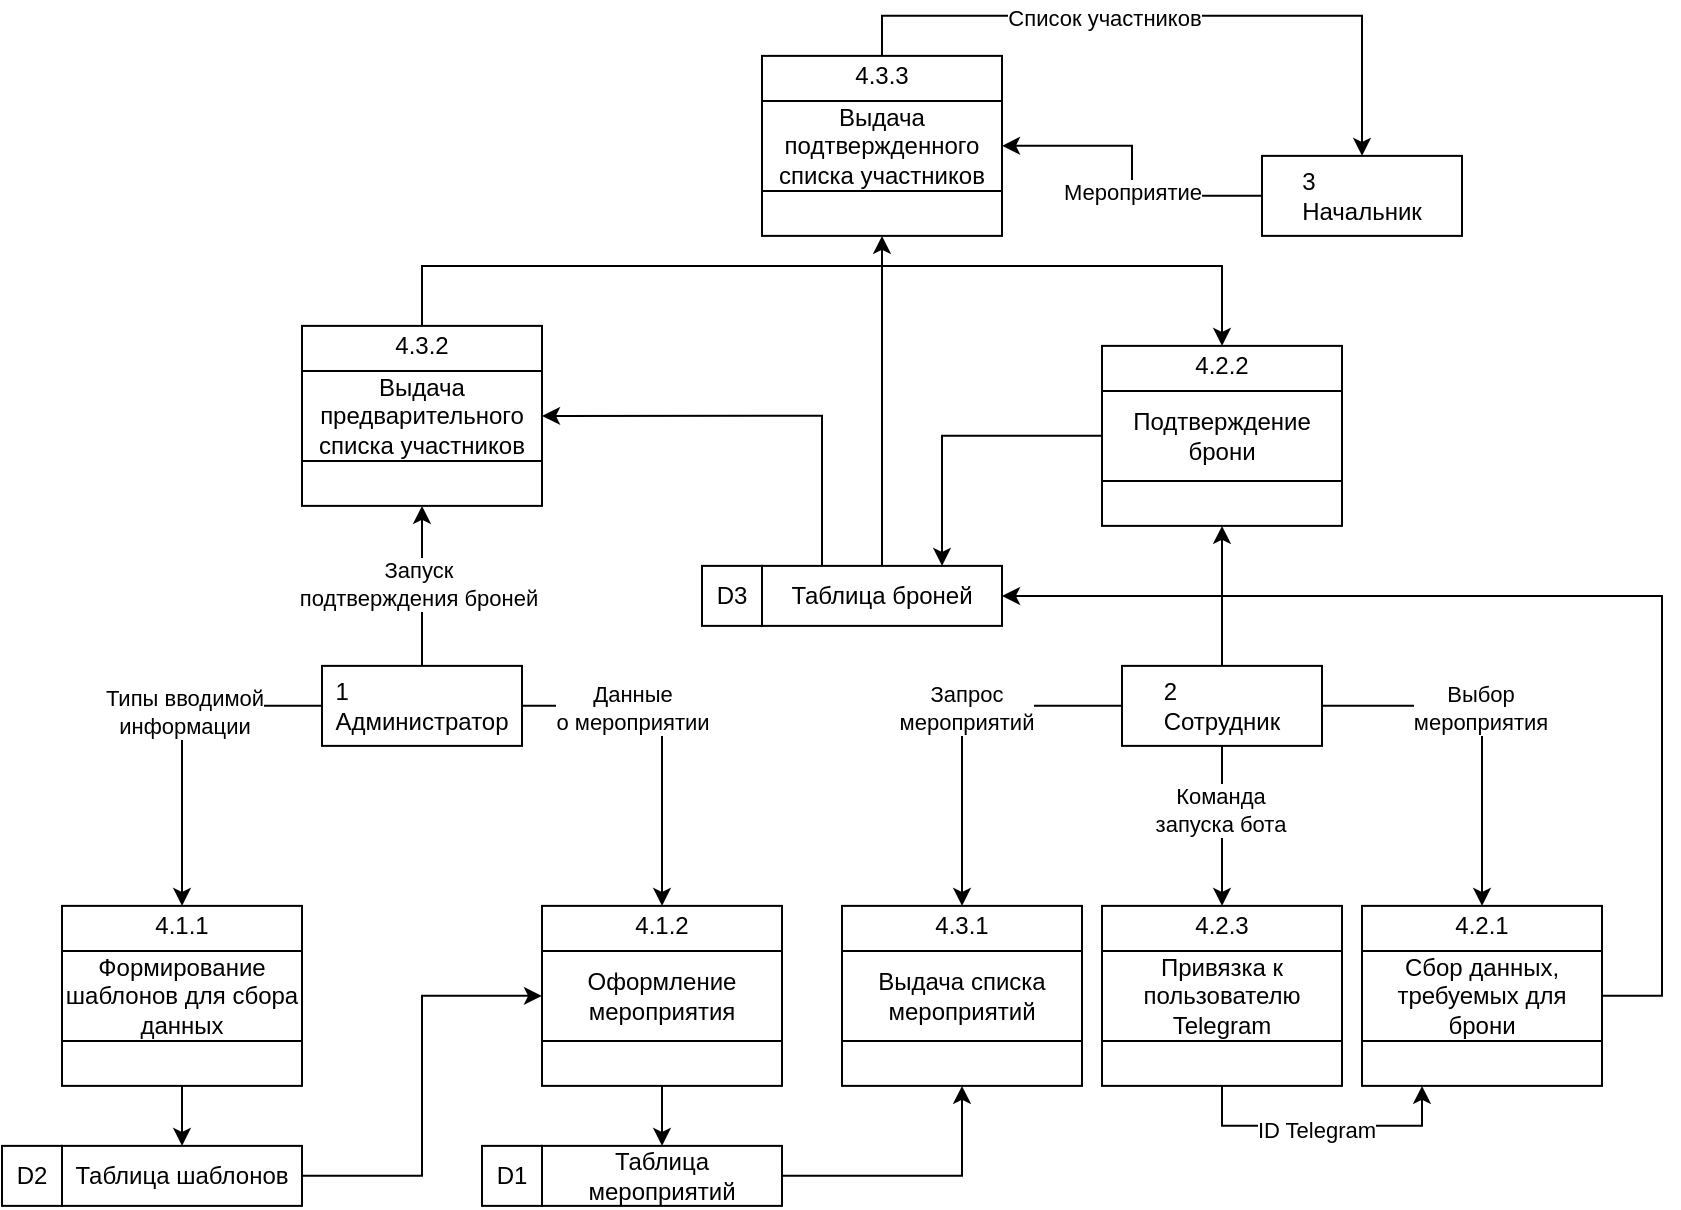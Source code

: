<mxfile version="21.6.8" type="device">
  <diagram name="Страница — 1" id="EjiOxU1YXxiJac-Q3kVe">
    <mxGraphModel dx="1219" dy="1548" grid="1" gridSize="10" guides="1" tooltips="1" connect="1" arrows="1" fold="1" page="1" pageScale="1" pageWidth="1169" pageHeight="826" math="0" shadow="0">
      <root>
        <mxCell id="0" />
        <mxCell id="1" parent="0" />
        <mxCell id="3zJT7lvPULe8KC8x3J2Z-90" value="" style="group" parent="1" vertex="1" connectable="0">
          <mxGeometry x="240" y="-605.06" width="120" height="90" as="geometry" />
        </mxCell>
        <mxCell id="3zJT7lvPULe8KC8x3J2Z-91" value="Выдача предварительного списка участников" style="rounded=0;whiteSpace=wrap;html=1;" parent="3zJT7lvPULe8KC8x3J2Z-90" vertex="1">
          <mxGeometry width="120" height="90" as="geometry" />
        </mxCell>
        <mxCell id="3zJT7lvPULe8KC8x3J2Z-92" value="" style="endArrow=none;html=1;rounded=0;entryX=1;entryY=0.25;entryDx=0;entryDy=0;exitX=0;exitY=0.25;exitDx=0;exitDy=0;" parent="3zJT7lvPULe8KC8x3J2Z-90" source="3zJT7lvPULe8KC8x3J2Z-91" target="3zJT7lvPULe8KC8x3J2Z-91" edge="1">
          <mxGeometry width="50" height="50" relative="1" as="geometry">
            <mxPoint x="20" y="20" as="sourcePoint" />
            <mxPoint x="140" y="20" as="targetPoint" />
          </mxGeometry>
        </mxCell>
        <mxCell id="3zJT7lvPULe8KC8x3J2Z-93" value="" style="endArrow=none;html=1;rounded=0;entryX=1;entryY=0.75;entryDx=0;entryDy=0;exitX=0;exitY=0.75;exitDx=0;exitDy=0;" parent="3zJT7lvPULe8KC8x3J2Z-90" source="3zJT7lvPULe8KC8x3J2Z-91" target="3zJT7lvPULe8KC8x3J2Z-91" edge="1">
          <mxGeometry width="50" height="50" relative="1" as="geometry">
            <mxPoint x="20" y="50" as="sourcePoint" />
            <mxPoint x="140" y="50" as="targetPoint" />
          </mxGeometry>
        </mxCell>
        <mxCell id="3zJT7lvPULe8KC8x3J2Z-94" value="4.3.2" style="text;html=1;strokeColor=none;fillColor=none;align=center;verticalAlign=middle;whiteSpace=wrap;rounded=0;" parent="3zJT7lvPULe8KC8x3J2Z-90" vertex="1">
          <mxGeometry width="120" height="20" as="geometry" />
        </mxCell>
        <mxCell id="3zJT7lvPULe8KC8x3J2Z-85" value="" style="group" parent="1" vertex="1" connectable="0">
          <mxGeometry x="510" y="-315.06" width="120" height="90" as="geometry" />
        </mxCell>
        <mxCell id="3zJT7lvPULe8KC8x3J2Z-86" value="Выдача списка мероприятий" style="rounded=0;whiteSpace=wrap;html=1;" parent="3zJT7lvPULe8KC8x3J2Z-85" vertex="1">
          <mxGeometry width="120" height="90" as="geometry" />
        </mxCell>
        <mxCell id="3zJT7lvPULe8KC8x3J2Z-87" value="" style="endArrow=none;html=1;rounded=0;entryX=1;entryY=0.25;entryDx=0;entryDy=0;exitX=0;exitY=0.25;exitDx=0;exitDy=0;" parent="3zJT7lvPULe8KC8x3J2Z-85" source="3zJT7lvPULe8KC8x3J2Z-86" target="3zJT7lvPULe8KC8x3J2Z-86" edge="1">
          <mxGeometry width="50" height="50" relative="1" as="geometry">
            <mxPoint x="20" y="20" as="sourcePoint" />
            <mxPoint x="140" y="20" as="targetPoint" />
          </mxGeometry>
        </mxCell>
        <mxCell id="3zJT7lvPULe8KC8x3J2Z-88" value="" style="endArrow=none;html=1;rounded=0;entryX=1;entryY=0.75;entryDx=0;entryDy=0;exitX=0;exitY=0.75;exitDx=0;exitDy=0;" parent="3zJT7lvPULe8KC8x3J2Z-85" source="3zJT7lvPULe8KC8x3J2Z-86" target="3zJT7lvPULe8KC8x3J2Z-86" edge="1">
          <mxGeometry width="50" height="50" relative="1" as="geometry">
            <mxPoint x="20" y="50" as="sourcePoint" />
            <mxPoint x="140" y="50" as="targetPoint" />
          </mxGeometry>
        </mxCell>
        <mxCell id="3zJT7lvPULe8KC8x3J2Z-89" value="4.3.1" style="text;html=1;strokeColor=none;fillColor=none;align=center;verticalAlign=middle;whiteSpace=wrap;rounded=0;" parent="3zJT7lvPULe8KC8x3J2Z-85" vertex="1">
          <mxGeometry width="120" height="20" as="geometry" />
        </mxCell>
        <mxCell id="3zJT7lvPULe8KC8x3J2Z-80" value="" style="group" parent="1" vertex="1" connectable="0">
          <mxGeometry x="640" y="-315.06" width="120" height="90" as="geometry" />
        </mxCell>
        <mxCell id="3zJT7lvPULe8KC8x3J2Z-81" value="Привязка к пользователю Telegram" style="rounded=0;whiteSpace=wrap;html=1;" parent="3zJT7lvPULe8KC8x3J2Z-80" vertex="1">
          <mxGeometry width="120" height="90" as="geometry" />
        </mxCell>
        <mxCell id="3zJT7lvPULe8KC8x3J2Z-82" value="" style="endArrow=none;html=1;rounded=0;entryX=1;entryY=0.25;entryDx=0;entryDy=0;exitX=0;exitY=0.25;exitDx=0;exitDy=0;" parent="3zJT7lvPULe8KC8x3J2Z-80" source="3zJT7lvPULe8KC8x3J2Z-81" target="3zJT7lvPULe8KC8x3J2Z-81" edge="1">
          <mxGeometry width="50" height="50" relative="1" as="geometry">
            <mxPoint x="20" y="20" as="sourcePoint" />
            <mxPoint x="140" y="20" as="targetPoint" />
          </mxGeometry>
        </mxCell>
        <mxCell id="3zJT7lvPULe8KC8x3J2Z-83" value="" style="endArrow=none;html=1;rounded=0;entryX=1;entryY=0.75;entryDx=0;entryDy=0;exitX=0;exitY=0.75;exitDx=0;exitDy=0;" parent="3zJT7lvPULe8KC8x3J2Z-80" source="3zJT7lvPULe8KC8x3J2Z-81" target="3zJT7lvPULe8KC8x3J2Z-81" edge="1">
          <mxGeometry width="50" height="50" relative="1" as="geometry">
            <mxPoint x="20" y="50" as="sourcePoint" />
            <mxPoint x="140" y="50" as="targetPoint" />
          </mxGeometry>
        </mxCell>
        <mxCell id="3zJT7lvPULe8KC8x3J2Z-84" value="4.2.3" style="text;html=1;strokeColor=none;fillColor=none;align=center;verticalAlign=middle;whiteSpace=wrap;rounded=0;" parent="3zJT7lvPULe8KC8x3J2Z-80" vertex="1">
          <mxGeometry width="120" height="20" as="geometry" />
        </mxCell>
        <mxCell id="3zJT7lvPULe8KC8x3J2Z-75" value="" style="group" parent="1" vertex="1" connectable="0">
          <mxGeometry x="640" y="-595.06" width="120" height="90" as="geometry" />
        </mxCell>
        <mxCell id="3zJT7lvPULe8KC8x3J2Z-76" value="Подтверждение брони" style="rounded=0;whiteSpace=wrap;html=1;" parent="3zJT7lvPULe8KC8x3J2Z-75" vertex="1">
          <mxGeometry width="120" height="90" as="geometry" />
        </mxCell>
        <mxCell id="3zJT7lvPULe8KC8x3J2Z-77" value="" style="endArrow=none;html=1;rounded=0;entryX=1;entryY=0.25;entryDx=0;entryDy=0;exitX=0;exitY=0.25;exitDx=0;exitDy=0;" parent="3zJT7lvPULe8KC8x3J2Z-75" source="3zJT7lvPULe8KC8x3J2Z-76" target="3zJT7lvPULe8KC8x3J2Z-76" edge="1">
          <mxGeometry width="50" height="50" relative="1" as="geometry">
            <mxPoint x="20" y="20" as="sourcePoint" />
            <mxPoint x="140" y="20" as="targetPoint" />
          </mxGeometry>
        </mxCell>
        <mxCell id="3zJT7lvPULe8KC8x3J2Z-78" value="" style="endArrow=none;html=1;rounded=0;entryX=1;entryY=0.75;entryDx=0;entryDy=0;exitX=0;exitY=0.75;exitDx=0;exitDy=0;" parent="3zJT7lvPULe8KC8x3J2Z-75" source="3zJT7lvPULe8KC8x3J2Z-76" target="3zJT7lvPULe8KC8x3J2Z-76" edge="1">
          <mxGeometry width="50" height="50" relative="1" as="geometry">
            <mxPoint x="20" y="50" as="sourcePoint" />
            <mxPoint x="140" y="50" as="targetPoint" />
          </mxGeometry>
        </mxCell>
        <mxCell id="3zJT7lvPULe8KC8x3J2Z-79" value="4.2.2" style="text;html=1;strokeColor=none;fillColor=none;align=center;verticalAlign=middle;whiteSpace=wrap;rounded=0;" parent="3zJT7lvPULe8KC8x3J2Z-75" vertex="1">
          <mxGeometry width="120" height="20" as="geometry" />
        </mxCell>
        <mxCell id="3zJT7lvPULe8KC8x3J2Z-70" value="" style="group" parent="1" vertex="1" connectable="0">
          <mxGeometry x="770" y="-305.06" width="120" height="90" as="geometry" />
        </mxCell>
        <mxCell id="3zJT7lvPULe8KC8x3J2Z-71" value="Сбор данных, требуемых для брони" style="rounded=0;whiteSpace=wrap;html=1;" parent="3zJT7lvPULe8KC8x3J2Z-70" vertex="1">
          <mxGeometry y="-10" width="120" height="90" as="geometry" />
        </mxCell>
        <mxCell id="3zJT7lvPULe8KC8x3J2Z-72" value="" style="endArrow=none;html=1;rounded=0;entryX=1;entryY=0.25;entryDx=0;entryDy=0;exitX=0;exitY=0.25;exitDx=0;exitDy=0;" parent="3zJT7lvPULe8KC8x3J2Z-70" source="3zJT7lvPULe8KC8x3J2Z-71" target="3zJT7lvPULe8KC8x3J2Z-71" edge="1">
          <mxGeometry width="50" height="50" relative="1" as="geometry">
            <mxPoint x="20" y="10" as="sourcePoint" />
            <mxPoint x="140" y="10" as="targetPoint" />
          </mxGeometry>
        </mxCell>
        <mxCell id="3zJT7lvPULe8KC8x3J2Z-73" value="" style="endArrow=none;html=1;rounded=0;entryX=1;entryY=0.75;entryDx=0;entryDy=0;exitX=0;exitY=0.75;exitDx=0;exitDy=0;" parent="3zJT7lvPULe8KC8x3J2Z-70" source="3zJT7lvPULe8KC8x3J2Z-71" target="3zJT7lvPULe8KC8x3J2Z-71" edge="1">
          <mxGeometry width="50" height="50" relative="1" as="geometry">
            <mxPoint x="20" y="40" as="sourcePoint" />
            <mxPoint x="140" y="40" as="targetPoint" />
          </mxGeometry>
        </mxCell>
        <mxCell id="3zJT7lvPULe8KC8x3J2Z-74" value="4.2.1" style="text;html=1;strokeColor=none;fillColor=none;align=center;verticalAlign=middle;whiteSpace=wrap;rounded=0;" parent="3zJT7lvPULe8KC8x3J2Z-70" vertex="1">
          <mxGeometry y="-10" width="120" height="20" as="geometry" />
        </mxCell>
        <mxCell id="3zJT7lvPULe8KC8x3J2Z-29" value="" style="group" parent="1" vertex="1" connectable="0">
          <mxGeometry x="440" y="-485.06" width="150" height="30" as="geometry" />
        </mxCell>
        <mxCell id="3zJT7lvPULe8KC8x3J2Z-30" value="Таблица броней" style="rounded=0;whiteSpace=wrap;html=1;" parent="3zJT7lvPULe8KC8x3J2Z-29" vertex="1">
          <mxGeometry x="30" width="120" height="30" as="geometry" />
        </mxCell>
        <mxCell id="3zJT7lvPULe8KC8x3J2Z-31" value="D3" style="rounded=0;whiteSpace=wrap;html=1;" parent="3zJT7lvPULe8KC8x3J2Z-29" vertex="1">
          <mxGeometry width="30" height="30" as="geometry" />
        </mxCell>
        <mxCell id="3zJT7lvPULe8KC8x3J2Z-95" value="" style="group" parent="1" vertex="1" connectable="0">
          <mxGeometry x="470" y="-740.06" width="120" height="90" as="geometry" />
        </mxCell>
        <mxCell id="3zJT7lvPULe8KC8x3J2Z-96" value="Выдача подтвержденного списка участников" style="rounded=0;whiteSpace=wrap;html=1;" parent="3zJT7lvPULe8KC8x3J2Z-95" vertex="1">
          <mxGeometry width="120" height="90" as="geometry" />
        </mxCell>
        <mxCell id="3zJT7lvPULe8KC8x3J2Z-97" value="" style="endArrow=none;html=1;rounded=0;entryX=1;entryY=0.25;entryDx=0;entryDy=0;exitX=0;exitY=0.25;exitDx=0;exitDy=0;" parent="3zJT7lvPULe8KC8x3J2Z-95" source="3zJT7lvPULe8KC8x3J2Z-96" target="3zJT7lvPULe8KC8x3J2Z-96" edge="1">
          <mxGeometry width="50" height="50" relative="1" as="geometry">
            <mxPoint x="20" y="20" as="sourcePoint" />
            <mxPoint x="140" y="20" as="targetPoint" />
          </mxGeometry>
        </mxCell>
        <mxCell id="3zJT7lvPULe8KC8x3J2Z-98" value="" style="endArrow=none;html=1;rounded=0;entryX=1;entryY=0.75;entryDx=0;entryDy=0;exitX=0;exitY=0.75;exitDx=0;exitDy=0;" parent="3zJT7lvPULe8KC8x3J2Z-95" source="3zJT7lvPULe8KC8x3J2Z-96" target="3zJT7lvPULe8KC8x3J2Z-96" edge="1">
          <mxGeometry width="50" height="50" relative="1" as="geometry">
            <mxPoint x="20" y="50" as="sourcePoint" />
            <mxPoint x="140" y="50" as="targetPoint" />
          </mxGeometry>
        </mxCell>
        <mxCell id="3zJT7lvPULe8KC8x3J2Z-99" value="4.3.3" style="text;html=1;strokeColor=none;fillColor=none;align=center;verticalAlign=middle;whiteSpace=wrap;rounded=0;" parent="3zJT7lvPULe8KC8x3J2Z-95" vertex="1">
          <mxGeometry width="120" height="20" as="geometry" />
        </mxCell>
        <mxCell id="mPwsB4DfdpKxZPaKuMAM-30" style="edgeStyle=orthogonalEdgeStyle;rounded=0;orthogonalLoop=1;jettySize=auto;html=1;" edge="1" parent="1" source="3zJT7lvPULe8KC8x3J2Z-15" target="3zJT7lvPULe8KC8x3J2Z-96">
          <mxGeometry relative="1" as="geometry" />
        </mxCell>
        <mxCell id="mPwsB4DfdpKxZPaKuMAM-35" value="Мероприятие" style="edgeLabel;html=1;align=center;verticalAlign=middle;resizable=0;points=[];" vertex="1" connectable="0" parent="mPwsB4DfdpKxZPaKuMAM-30">
          <mxGeometry x="-0.134" relative="1" as="geometry">
            <mxPoint as="offset" />
          </mxGeometry>
        </mxCell>
        <mxCell id="3zJT7lvPULe8KC8x3J2Z-15" value="&lt;div style=&quot;text-align: left;&quot;&gt;3&lt;/div&gt;Начальник" style="rounded=0;whiteSpace=wrap;html=1;" parent="1" vertex="1">
          <mxGeometry x="720" y="-690.06" width="100" height="40" as="geometry" />
        </mxCell>
        <mxCell id="3zJT7lvPULe8KC8x3J2Z-28" value="" style="group" parent="1" vertex="1" connectable="0">
          <mxGeometry x="330" y="-195.06" width="150" height="30" as="geometry" />
        </mxCell>
        <mxCell id="3zJT7lvPULe8KC8x3J2Z-26" value="Таблица мероприятий" style="rounded=0;whiteSpace=wrap;html=1;" parent="3zJT7lvPULe8KC8x3J2Z-28" vertex="1">
          <mxGeometry x="30" width="120" height="30" as="geometry" />
        </mxCell>
        <mxCell id="3zJT7lvPULe8KC8x3J2Z-27" value="D1" style="rounded=0;whiteSpace=wrap;html=1;" parent="3zJT7lvPULe8KC8x3J2Z-28" vertex="1">
          <mxGeometry width="30" height="30" as="geometry" />
        </mxCell>
        <mxCell id="mPwsB4DfdpKxZPaKuMAM-6" style="edgeStyle=orthogonalEdgeStyle;rounded=0;orthogonalLoop=1;jettySize=auto;html=1;" edge="1" parent="1" source="3zJT7lvPULe8KC8x3J2Z-14" target="3zJT7lvPULe8KC8x3J2Z-81">
          <mxGeometry relative="1" as="geometry" />
        </mxCell>
        <mxCell id="mPwsB4DfdpKxZPaKuMAM-9" value="Команда&lt;br&gt;запуска бота" style="edgeLabel;html=1;align=center;verticalAlign=middle;resizable=0;points=[];" vertex="1" connectable="0" parent="mPwsB4DfdpKxZPaKuMAM-6">
          <mxGeometry x="-0.176" y="-1" relative="1" as="geometry">
            <mxPoint y="-1" as="offset" />
          </mxGeometry>
        </mxCell>
        <mxCell id="mPwsB4DfdpKxZPaKuMAM-7" style="edgeStyle=orthogonalEdgeStyle;rounded=0;orthogonalLoop=1;jettySize=auto;html=1;" edge="1" parent="1" source="3zJT7lvPULe8KC8x3J2Z-14" target="3zJT7lvPULe8KC8x3J2Z-86">
          <mxGeometry relative="1" as="geometry" />
        </mxCell>
        <mxCell id="mPwsB4DfdpKxZPaKuMAM-10" value="Запрос&lt;br&gt;мероприятий" style="edgeLabel;html=1;align=center;verticalAlign=middle;resizable=0;points=[];" vertex="1" connectable="0" parent="mPwsB4DfdpKxZPaKuMAM-7">
          <mxGeometry x="-0.126" y="1" relative="1" as="geometry">
            <mxPoint as="offset" />
          </mxGeometry>
        </mxCell>
        <mxCell id="mPwsB4DfdpKxZPaKuMAM-12" style="edgeStyle=orthogonalEdgeStyle;rounded=0;orthogonalLoop=1;jettySize=auto;html=1;" edge="1" parent="1" source="3zJT7lvPULe8KC8x3J2Z-14" target="3zJT7lvPULe8KC8x3J2Z-71">
          <mxGeometry relative="1" as="geometry" />
        </mxCell>
        <mxCell id="mPwsB4DfdpKxZPaKuMAM-16" value="Выбор&lt;br&gt;мероприятия" style="edgeLabel;html=1;align=center;verticalAlign=middle;resizable=0;points=[];" vertex="1" connectable="0" parent="mPwsB4DfdpKxZPaKuMAM-12">
          <mxGeometry x="-0.123" y="-1" relative="1" as="geometry">
            <mxPoint as="offset" />
          </mxGeometry>
        </mxCell>
        <mxCell id="mPwsB4DfdpKxZPaKuMAM-27" style="edgeStyle=orthogonalEdgeStyle;rounded=0;orthogonalLoop=1;jettySize=auto;html=1;" edge="1" parent="1" source="3zJT7lvPULe8KC8x3J2Z-14" target="3zJT7lvPULe8KC8x3J2Z-76">
          <mxGeometry relative="1" as="geometry" />
        </mxCell>
        <mxCell id="3zJT7lvPULe8KC8x3J2Z-14" value="&lt;div style=&quot;text-align: left;&quot;&gt;2&lt;/div&gt;Сотрудник" style="rounded=0;whiteSpace=wrap;html=1;" parent="1" vertex="1">
          <mxGeometry x="650" y="-435.06" width="100" height="40" as="geometry" />
        </mxCell>
        <mxCell id="3zJT7lvPULe8KC8x3J2Z-55" value="" style="group" parent="1" vertex="1" connectable="0">
          <mxGeometry x="360" y="-315.06" width="120" height="90" as="geometry" />
        </mxCell>
        <mxCell id="3zJT7lvPULe8KC8x3J2Z-56" value="Оформление мероприятия" style="rounded=0;whiteSpace=wrap;html=1;" parent="3zJT7lvPULe8KC8x3J2Z-55" vertex="1">
          <mxGeometry width="120" height="90" as="geometry" />
        </mxCell>
        <mxCell id="3zJT7lvPULe8KC8x3J2Z-57" value="" style="endArrow=none;html=1;rounded=0;entryX=1;entryY=0.25;entryDx=0;entryDy=0;exitX=0;exitY=0.25;exitDx=0;exitDy=0;" parent="3zJT7lvPULe8KC8x3J2Z-55" source="3zJT7lvPULe8KC8x3J2Z-56" target="3zJT7lvPULe8KC8x3J2Z-56" edge="1">
          <mxGeometry width="50" height="50" relative="1" as="geometry">
            <mxPoint x="20" y="20" as="sourcePoint" />
            <mxPoint x="140" y="20" as="targetPoint" />
          </mxGeometry>
        </mxCell>
        <mxCell id="3zJT7lvPULe8KC8x3J2Z-58" value="" style="endArrow=none;html=1;rounded=0;entryX=1;entryY=0.75;entryDx=0;entryDy=0;exitX=0;exitY=0.75;exitDx=0;exitDy=0;" parent="3zJT7lvPULe8KC8x3J2Z-55" source="3zJT7lvPULe8KC8x3J2Z-56" target="3zJT7lvPULe8KC8x3J2Z-56" edge="1">
          <mxGeometry width="50" height="50" relative="1" as="geometry">
            <mxPoint x="20" y="50" as="sourcePoint" />
            <mxPoint x="140" y="50" as="targetPoint" />
          </mxGeometry>
        </mxCell>
        <mxCell id="3zJT7lvPULe8KC8x3J2Z-59" value="4.1.2" style="text;html=1;strokeColor=none;fillColor=none;align=center;verticalAlign=middle;whiteSpace=wrap;rounded=0;" parent="3zJT7lvPULe8KC8x3J2Z-55" vertex="1">
          <mxGeometry width="120" height="20" as="geometry" />
        </mxCell>
        <mxCell id="mPwsB4DfdpKxZPaKuMAM-1" style="edgeStyle=orthogonalEdgeStyle;rounded=0;orthogonalLoop=1;jettySize=auto;html=1;entryX=0;entryY=0.5;entryDx=0;entryDy=0;" edge="1" parent="1" source="3zJT7lvPULe8KC8x3J2Z-33" target="3zJT7lvPULe8KC8x3J2Z-56">
          <mxGeometry relative="1" as="geometry" />
        </mxCell>
        <mxCell id="jhQ6_blOlpG947qGHZd6-7" style="edgeStyle=orthogonalEdgeStyle;rounded=0;orthogonalLoop=1;jettySize=auto;html=1;" parent="1" source="3zJT7lvPULe8KC8x3J2Z-13" target="3zJT7lvPULe8KC8x3J2Z-56" edge="1">
          <mxGeometry relative="1" as="geometry" />
        </mxCell>
        <mxCell id="jhQ6_blOlpG947qGHZd6-8" value="Данные&lt;br&gt;о мероприятии" style="edgeLabel;html=1;align=center;verticalAlign=middle;resizable=0;points=[];" parent="jhQ6_blOlpG947qGHZd6-7" vertex="1" connectable="0">
          <mxGeometry x="-0.351" y="-1" relative="1" as="geometry">
            <mxPoint as="offset" />
          </mxGeometry>
        </mxCell>
        <mxCell id="mPwsB4DfdpKxZPaKuMAM-19" style="edgeStyle=orthogonalEdgeStyle;rounded=0;orthogonalLoop=1;jettySize=auto;html=1;" edge="1" parent="1" source="3zJT7lvPULe8KC8x3J2Z-13" target="3zJT7lvPULe8KC8x3J2Z-91">
          <mxGeometry relative="1" as="geometry" />
        </mxCell>
        <mxCell id="mPwsB4DfdpKxZPaKuMAM-20" value="Запуск&lt;br&gt;подтверждения броней" style="edgeLabel;html=1;align=center;verticalAlign=middle;resizable=0;points=[];" vertex="1" connectable="0" parent="mPwsB4DfdpKxZPaKuMAM-19">
          <mxGeometry x="0.024" y="2" relative="1" as="geometry">
            <mxPoint as="offset" />
          </mxGeometry>
        </mxCell>
        <mxCell id="3zJT7lvPULe8KC8x3J2Z-13" value="&lt;div style=&quot;text-align: left;&quot;&gt;&lt;span style=&quot;background-color: initial;&quot;&gt;1&lt;/span&gt;&lt;/div&gt;Администратор" style="rounded=0;whiteSpace=wrap;html=1;" parent="1" vertex="1">
          <mxGeometry x="250" y="-435.06" width="100" height="40" as="geometry" />
        </mxCell>
        <mxCell id="jhQ6_blOlpG947qGHZd6-2" style="edgeStyle=orthogonalEdgeStyle;rounded=0;orthogonalLoop=1;jettySize=auto;html=1;" parent="1" source="3zJT7lvPULe8KC8x3J2Z-13" target="3zJT7lvPULe8KC8x3J2Z-66" edge="1">
          <mxGeometry relative="1" as="geometry" />
        </mxCell>
        <mxCell id="jhQ6_blOlpG947qGHZd6-3" value="Типы вводимой&lt;br&gt;информации" style="edgeLabel;html=1;align=center;verticalAlign=middle;resizable=0;points=[];" parent="jhQ6_blOlpG947qGHZd6-2" vertex="1" connectable="0">
          <mxGeometry x="-0.14" y="1" relative="1" as="geometry">
            <mxPoint as="offset" />
          </mxGeometry>
        </mxCell>
        <mxCell id="3zJT7lvPULe8KC8x3J2Z-65" value="" style="group" parent="1" vertex="1" connectable="0">
          <mxGeometry x="120" y="-315.06" width="120" height="90" as="geometry" />
        </mxCell>
        <mxCell id="3zJT7lvPULe8KC8x3J2Z-66" value="Формирование шаблонов для сбора данных" style="rounded=0;whiteSpace=wrap;html=1;" parent="3zJT7lvPULe8KC8x3J2Z-65" vertex="1">
          <mxGeometry width="120" height="90" as="geometry" />
        </mxCell>
        <mxCell id="3zJT7lvPULe8KC8x3J2Z-67" value="" style="endArrow=none;html=1;rounded=0;entryX=1;entryY=0.25;entryDx=0;entryDy=0;exitX=0;exitY=0.25;exitDx=0;exitDy=0;" parent="3zJT7lvPULe8KC8x3J2Z-65" source="3zJT7lvPULe8KC8x3J2Z-66" target="3zJT7lvPULe8KC8x3J2Z-66" edge="1">
          <mxGeometry width="50" height="50" relative="1" as="geometry">
            <mxPoint x="20" y="20" as="sourcePoint" />
            <mxPoint x="140" y="20" as="targetPoint" />
          </mxGeometry>
        </mxCell>
        <mxCell id="3zJT7lvPULe8KC8x3J2Z-68" value="" style="endArrow=none;html=1;rounded=0;entryX=1;entryY=0.75;entryDx=0;entryDy=0;exitX=0;exitY=0.75;exitDx=0;exitDy=0;" parent="3zJT7lvPULe8KC8x3J2Z-65" source="3zJT7lvPULe8KC8x3J2Z-66" target="3zJT7lvPULe8KC8x3J2Z-66" edge="1">
          <mxGeometry width="50" height="50" relative="1" as="geometry">
            <mxPoint x="20" y="50" as="sourcePoint" />
            <mxPoint x="140" y="50" as="targetPoint" />
          </mxGeometry>
        </mxCell>
        <mxCell id="3zJT7lvPULe8KC8x3J2Z-69" value="4.1.1" style="text;html=1;strokeColor=none;fillColor=none;align=center;verticalAlign=middle;whiteSpace=wrap;rounded=0;" parent="3zJT7lvPULe8KC8x3J2Z-65" vertex="1">
          <mxGeometry width="120" height="20" as="geometry" />
        </mxCell>
        <mxCell id="jhQ6_blOlpG947qGHZd6-6" style="edgeStyle=orthogonalEdgeStyle;rounded=0;orthogonalLoop=1;jettySize=auto;html=1;" parent="1" source="3zJT7lvPULe8KC8x3J2Z-66" target="3zJT7lvPULe8KC8x3J2Z-33" edge="1">
          <mxGeometry relative="1" as="geometry" />
        </mxCell>
        <mxCell id="3zJT7lvPULe8KC8x3J2Z-32" value="" style="group" parent="1" vertex="1" connectable="0">
          <mxGeometry x="90" y="-195.06" width="150" height="30" as="geometry" />
        </mxCell>
        <mxCell id="3zJT7lvPULe8KC8x3J2Z-33" value="Таблица шаблонов" style="rounded=0;whiteSpace=wrap;html=1;" parent="3zJT7lvPULe8KC8x3J2Z-32" vertex="1">
          <mxGeometry x="30" width="120" height="30" as="geometry" />
        </mxCell>
        <mxCell id="3zJT7lvPULe8KC8x3J2Z-34" value="D2" style="rounded=0;whiteSpace=wrap;html=1;" parent="3zJT7lvPULe8KC8x3J2Z-32" vertex="1">
          <mxGeometry width="30" height="30" as="geometry" />
        </mxCell>
        <mxCell id="mPwsB4DfdpKxZPaKuMAM-3" style="edgeStyle=orthogonalEdgeStyle;rounded=0;orthogonalLoop=1;jettySize=auto;html=1;" edge="1" parent="1" source="3zJT7lvPULe8KC8x3J2Z-56" target="3zJT7lvPULe8KC8x3J2Z-26">
          <mxGeometry relative="1" as="geometry" />
        </mxCell>
        <mxCell id="mPwsB4DfdpKxZPaKuMAM-11" style="edgeStyle=orthogonalEdgeStyle;rounded=0;orthogonalLoop=1;jettySize=auto;html=1;" edge="1" parent="1" source="3zJT7lvPULe8KC8x3J2Z-26" target="3zJT7lvPULe8KC8x3J2Z-86">
          <mxGeometry relative="1" as="geometry" />
        </mxCell>
        <mxCell id="mPwsB4DfdpKxZPaKuMAM-14" style="edgeStyle=orthogonalEdgeStyle;rounded=0;orthogonalLoop=1;jettySize=auto;html=1;exitX=0.5;exitY=1;exitDx=0;exitDy=0;entryX=0.25;entryY=1;entryDx=0;entryDy=0;" edge="1" parent="1" source="3zJT7lvPULe8KC8x3J2Z-81" target="3zJT7lvPULe8KC8x3J2Z-71">
          <mxGeometry relative="1" as="geometry" />
        </mxCell>
        <mxCell id="mPwsB4DfdpKxZPaKuMAM-17" value="ID Telegram" style="edgeLabel;html=1;align=center;verticalAlign=middle;resizable=0;points=[];" vertex="1" connectable="0" parent="mPwsB4DfdpKxZPaKuMAM-14">
          <mxGeometry x="-0.045" y="-2" relative="1" as="geometry">
            <mxPoint as="offset" />
          </mxGeometry>
        </mxCell>
        <mxCell id="mPwsB4DfdpKxZPaKuMAM-18" style="edgeStyle=orthogonalEdgeStyle;rounded=0;orthogonalLoop=1;jettySize=auto;html=1;" edge="1" parent="1" source="3zJT7lvPULe8KC8x3J2Z-71" target="3zJT7lvPULe8KC8x3J2Z-30">
          <mxGeometry relative="1" as="geometry">
            <Array as="points">
              <mxPoint x="920" y="-270.06" />
              <mxPoint x="920" y="-470.06" />
            </Array>
          </mxGeometry>
        </mxCell>
        <mxCell id="mPwsB4DfdpKxZPaKuMAM-22" style="edgeStyle=orthogonalEdgeStyle;rounded=0;orthogonalLoop=1;jettySize=auto;html=1;" edge="1" parent="1" source="3zJT7lvPULe8KC8x3J2Z-91" target="3zJT7lvPULe8KC8x3J2Z-76">
          <mxGeometry relative="1" as="geometry">
            <Array as="points">
              <mxPoint x="300" y="-635.06" />
              <mxPoint x="700" y="-635.06" />
            </Array>
          </mxGeometry>
        </mxCell>
        <mxCell id="mPwsB4DfdpKxZPaKuMAM-28" style="edgeStyle=orthogonalEdgeStyle;rounded=0;orthogonalLoop=1;jettySize=auto;html=1;entryX=0.75;entryY=0;entryDx=0;entryDy=0;" edge="1" parent="1" source="3zJT7lvPULe8KC8x3J2Z-76" target="3zJT7lvPULe8KC8x3J2Z-30">
          <mxGeometry relative="1" as="geometry" />
        </mxCell>
        <mxCell id="mPwsB4DfdpKxZPaKuMAM-33" style="edgeStyle=orthogonalEdgeStyle;rounded=0;orthogonalLoop=1;jettySize=auto;html=1;exitX=0.5;exitY=0;exitDx=0;exitDy=0;entryX=0.5;entryY=0;entryDx=0;entryDy=0;" edge="1" parent="1" source="3zJT7lvPULe8KC8x3J2Z-99" target="3zJT7lvPULe8KC8x3J2Z-15">
          <mxGeometry relative="1" as="geometry" />
        </mxCell>
        <mxCell id="mPwsB4DfdpKxZPaKuMAM-34" value="Список участников" style="edgeLabel;html=1;align=center;verticalAlign=middle;resizable=0;points=[];" vertex="1" connectable="0" parent="mPwsB4DfdpKxZPaKuMAM-33">
          <mxGeometry x="-0.207" y="-1" relative="1" as="geometry">
            <mxPoint as="offset" />
          </mxGeometry>
        </mxCell>
        <mxCell id="mPwsB4DfdpKxZPaKuMAM-37" style="edgeStyle=orthogonalEdgeStyle;rounded=0;orthogonalLoop=1;jettySize=auto;html=1;exitX=0.25;exitY=0;exitDx=0;exitDy=0;entryX=1;entryY=0.5;entryDx=0;entryDy=0;" edge="1" parent="1" source="3zJT7lvPULe8KC8x3J2Z-30" target="3zJT7lvPULe8KC8x3J2Z-91">
          <mxGeometry relative="1" as="geometry" />
        </mxCell>
        <mxCell id="mPwsB4DfdpKxZPaKuMAM-38" style="edgeStyle=orthogonalEdgeStyle;rounded=0;orthogonalLoop=1;jettySize=auto;html=1;exitX=0.5;exitY=0;exitDx=0;exitDy=0;" edge="1" parent="1" source="3zJT7lvPULe8KC8x3J2Z-30" target="3zJT7lvPULe8KC8x3J2Z-96">
          <mxGeometry relative="1" as="geometry" />
        </mxCell>
      </root>
    </mxGraphModel>
  </diagram>
</mxfile>
